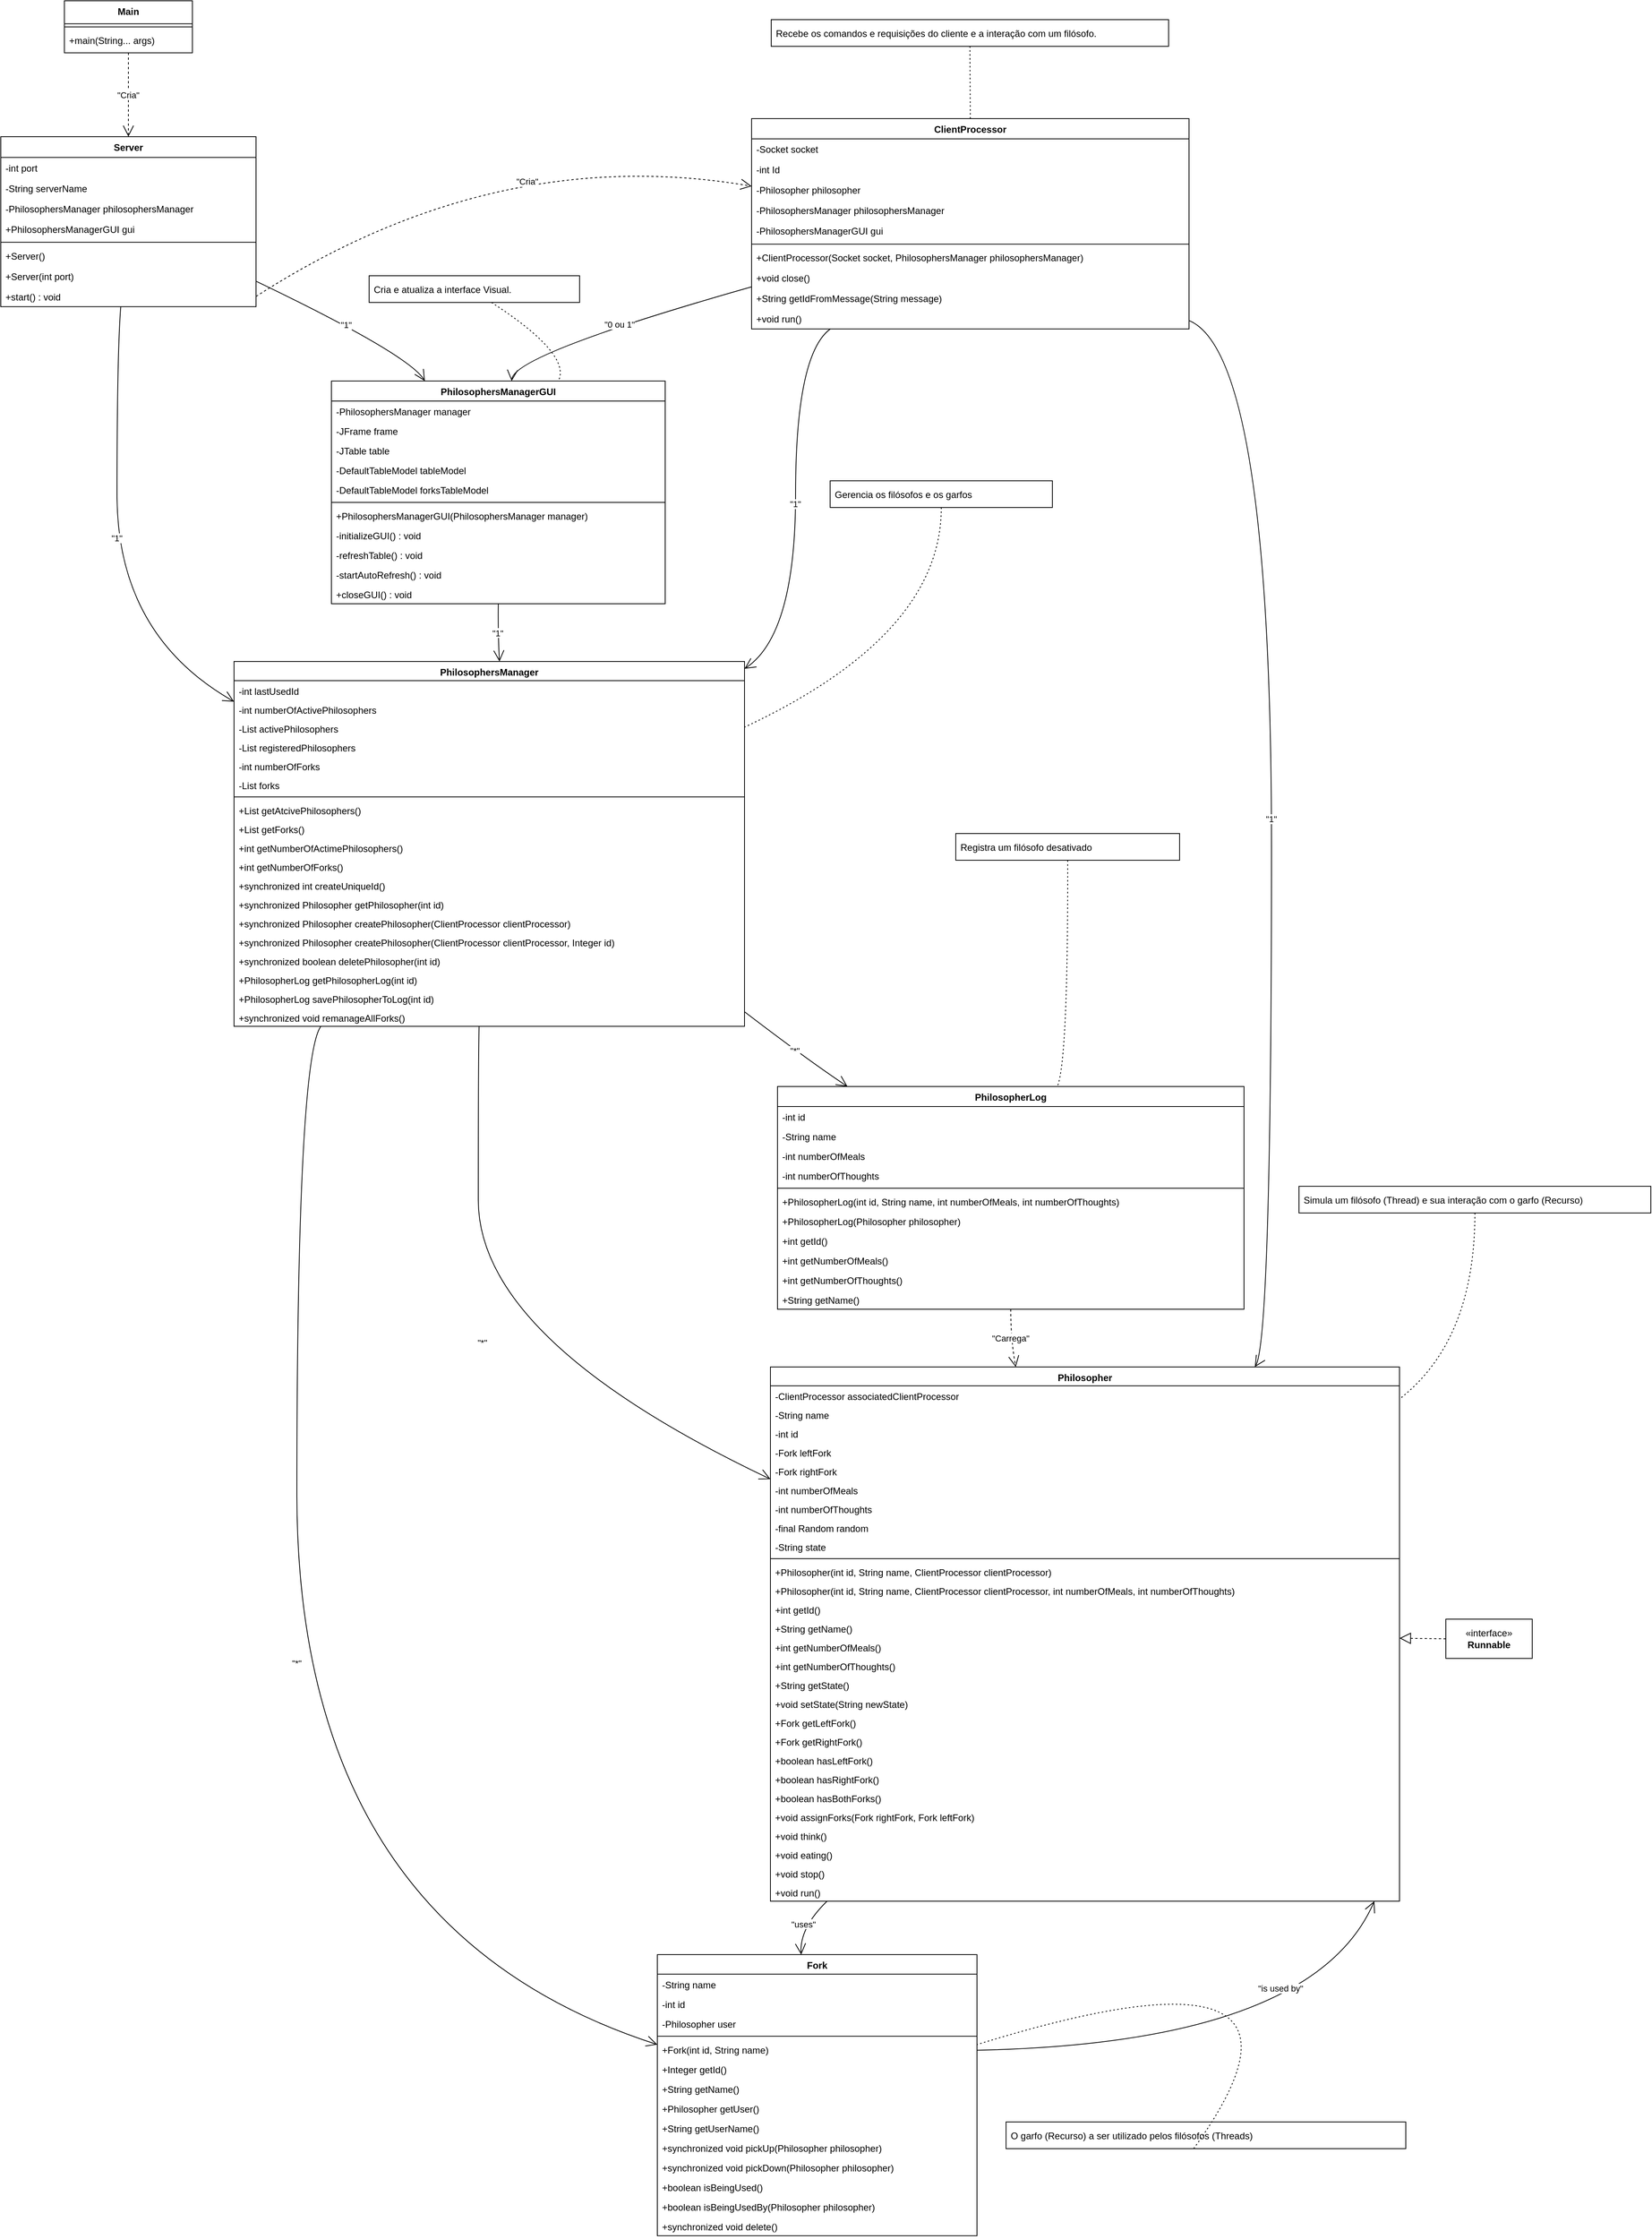 <mxfile version="25.0.3">
  <diagram name="Página-1" id="YRyBnxKj6c5U6Gf7_H00">
    <mxGraphModel grid="1" page="1" gridSize="10" guides="1" tooltips="1" connect="1" arrows="1" fold="1" pageScale="1" pageWidth="827" pageHeight="1169" math="0" shadow="0">
      <root>
        <mxCell id="0" />
        <mxCell id="1" parent="0" />
        <mxCell id="X-HKe35I3lniwbU3-LhG-38" value="Main" style="swimlane;fontStyle=1;align=center;verticalAlign=top;childLayout=stackLayout;horizontal=1;startSize=29.2;horizontalStack=0;resizeParent=1;resizeParentMax=0;resizeLast=0;collapsible=0;marginBottom=0;" vertex="1" parent="1">
          <mxGeometry x="171" y="520" width="163" height="66.2" as="geometry" />
        </mxCell>
        <mxCell id="X-HKe35I3lniwbU3-LhG-39" style="line;strokeWidth=1;fillColor=none;align=left;verticalAlign=middle;spacingTop=-1;spacingLeft=3;spacingRight=3;rotatable=0;labelPosition=right;points=[];portConstraint=eastwest;strokeColor=inherit;" vertex="1" parent="X-HKe35I3lniwbU3-LhG-38">
          <mxGeometry y="29.2" width="163" height="8" as="geometry" />
        </mxCell>
        <mxCell id="X-HKe35I3lniwbU3-LhG-40" value="+main(String... args)" style="text;strokeColor=none;fillColor=none;align=left;verticalAlign=top;spacingLeft=4;spacingRight=4;overflow=hidden;rotatable=0;points=[[0,0.5],[1,0.5]];portConstraint=eastwest;" vertex="1" parent="X-HKe35I3lniwbU3-LhG-38">
          <mxGeometry y="37.2" width="163" height="29" as="geometry" />
        </mxCell>
        <mxCell id="X-HKe35I3lniwbU3-LhG-41" value="Server" style="swimlane;fontStyle=1;align=center;verticalAlign=top;childLayout=stackLayout;horizontal=1;startSize=26.375;horizontalStack=0;resizeParent=1;resizeParentMax=0;resizeLast=0;collapsible=0;marginBottom=0;" vertex="1" parent="1">
          <mxGeometry x="90" y="693" width="325" height="216.375" as="geometry" />
        </mxCell>
        <mxCell id="X-HKe35I3lniwbU3-LhG-42" value="-int port" style="text;strokeColor=none;fillColor=none;align=left;verticalAlign=top;spacingLeft=4;spacingRight=4;overflow=hidden;rotatable=0;points=[[0,0.5],[1,0.5]];portConstraint=eastwest;" vertex="1" parent="X-HKe35I3lniwbU3-LhG-41">
          <mxGeometry y="26.375" width="325" height="26" as="geometry" />
        </mxCell>
        <mxCell id="X-HKe35I3lniwbU3-LhG-43" value="-String serverName" style="text;strokeColor=none;fillColor=none;align=left;verticalAlign=top;spacingLeft=4;spacingRight=4;overflow=hidden;rotatable=0;points=[[0,0.5],[1,0.5]];portConstraint=eastwest;" vertex="1" parent="X-HKe35I3lniwbU3-LhG-41">
          <mxGeometry y="52.375" width="325" height="26" as="geometry" />
        </mxCell>
        <mxCell id="X-HKe35I3lniwbU3-LhG-44" value="-PhilosophersManager philosophersManager" style="text;strokeColor=none;fillColor=none;align=left;verticalAlign=top;spacingLeft=4;spacingRight=4;overflow=hidden;rotatable=0;points=[[0,0.5],[1,0.5]];portConstraint=eastwest;" vertex="1" parent="X-HKe35I3lniwbU3-LhG-41">
          <mxGeometry y="78.375" width="325" height="26" as="geometry" />
        </mxCell>
        <mxCell id="X-HKe35I3lniwbU3-LhG-45" value="+PhilosophersManagerGUI gui" style="text;strokeColor=none;fillColor=none;align=left;verticalAlign=top;spacingLeft=4;spacingRight=4;overflow=hidden;rotatable=0;points=[[0,0.5],[1,0.5]];portConstraint=eastwest;" vertex="1" parent="X-HKe35I3lniwbU3-LhG-41">
          <mxGeometry y="104.375" width="325" height="26" as="geometry" />
        </mxCell>
        <mxCell id="X-HKe35I3lniwbU3-LhG-46" style="line;strokeWidth=1;fillColor=none;align=left;verticalAlign=middle;spacingTop=-1;spacingLeft=3;spacingRight=3;rotatable=0;labelPosition=right;points=[];portConstraint=eastwest;strokeColor=inherit;" vertex="1" parent="X-HKe35I3lniwbU3-LhG-41">
          <mxGeometry y="130.375" width="325" height="8" as="geometry" />
        </mxCell>
        <mxCell id="X-HKe35I3lniwbU3-LhG-47" value="+Server()" style="text;strokeColor=none;fillColor=none;align=left;verticalAlign=top;spacingLeft=4;spacingRight=4;overflow=hidden;rotatable=0;points=[[0,0.5],[1,0.5]];portConstraint=eastwest;" vertex="1" parent="X-HKe35I3lniwbU3-LhG-41">
          <mxGeometry y="138.375" width="325" height="26" as="geometry" />
        </mxCell>
        <mxCell id="X-HKe35I3lniwbU3-LhG-48" value="+Server(int port)" style="text;strokeColor=none;fillColor=none;align=left;verticalAlign=top;spacingLeft=4;spacingRight=4;overflow=hidden;rotatable=0;points=[[0,0.5],[1,0.5]];portConstraint=eastwest;" vertex="1" parent="X-HKe35I3lniwbU3-LhG-41">
          <mxGeometry y="164.375" width="325" height="26" as="geometry" />
        </mxCell>
        <mxCell id="X-HKe35I3lniwbU3-LhG-49" value="+start() : void" style="text;strokeColor=none;fillColor=none;align=left;verticalAlign=top;spacingLeft=4;spacingRight=4;overflow=hidden;rotatable=0;points=[[0,0.5],[1,0.5]];portConstraint=eastwest;" vertex="1" parent="X-HKe35I3lniwbU3-LhG-41">
          <mxGeometry y="190.375" width="325" height="26" as="geometry" />
        </mxCell>
        <mxCell id="X-HKe35I3lniwbU3-LhG-50" value="PhilosophersManagerGUI" style="swimlane;fontStyle=1;align=center;verticalAlign=top;childLayout=stackLayout;horizontal=1;startSize=25.455;horizontalStack=0;resizeParent=1;resizeParentMax=0;resizeLast=0;collapsible=0;marginBottom=0;" vertex="1" parent="1">
          <mxGeometry x="511" y="1004" width="425" height="283.455" as="geometry" />
        </mxCell>
        <mxCell id="X-HKe35I3lniwbU3-LhG-51" value="-PhilosophersManager manager" style="text;strokeColor=none;fillColor=none;align=left;verticalAlign=top;spacingLeft=4;spacingRight=4;overflow=hidden;rotatable=0;points=[[0,0.5],[1,0.5]];portConstraint=eastwest;" vertex="1" parent="X-HKe35I3lniwbU3-LhG-50">
          <mxGeometry y="25.455" width="425" height="25" as="geometry" />
        </mxCell>
        <mxCell id="X-HKe35I3lniwbU3-LhG-52" value="-JFrame frame" style="text;strokeColor=none;fillColor=none;align=left;verticalAlign=top;spacingLeft=4;spacingRight=4;overflow=hidden;rotatable=0;points=[[0,0.5],[1,0.5]];portConstraint=eastwest;" vertex="1" parent="X-HKe35I3lniwbU3-LhG-50">
          <mxGeometry y="50.455" width="425" height="25" as="geometry" />
        </mxCell>
        <mxCell id="X-HKe35I3lniwbU3-LhG-53" value="-JTable table" style="text;strokeColor=none;fillColor=none;align=left;verticalAlign=top;spacingLeft=4;spacingRight=4;overflow=hidden;rotatable=0;points=[[0,0.5],[1,0.5]];portConstraint=eastwest;" vertex="1" parent="X-HKe35I3lniwbU3-LhG-50">
          <mxGeometry y="75.455" width="425" height="25" as="geometry" />
        </mxCell>
        <mxCell id="X-HKe35I3lniwbU3-LhG-54" value="-DefaultTableModel tableModel" style="text;strokeColor=none;fillColor=none;align=left;verticalAlign=top;spacingLeft=4;spacingRight=4;overflow=hidden;rotatable=0;points=[[0,0.5],[1,0.5]];portConstraint=eastwest;" vertex="1" parent="X-HKe35I3lniwbU3-LhG-50">
          <mxGeometry y="100.455" width="425" height="25" as="geometry" />
        </mxCell>
        <mxCell id="X-HKe35I3lniwbU3-LhG-55" value="-DefaultTableModel forksTableModel" style="text;strokeColor=none;fillColor=none;align=left;verticalAlign=top;spacingLeft=4;spacingRight=4;overflow=hidden;rotatable=0;points=[[0,0.5],[1,0.5]];portConstraint=eastwest;" vertex="1" parent="X-HKe35I3lniwbU3-LhG-50">
          <mxGeometry y="125.455" width="425" height="25" as="geometry" />
        </mxCell>
        <mxCell id="X-HKe35I3lniwbU3-LhG-56" style="line;strokeWidth=1;fillColor=none;align=left;verticalAlign=middle;spacingTop=-1;spacingLeft=3;spacingRight=3;rotatable=0;labelPosition=right;points=[];portConstraint=eastwest;strokeColor=inherit;" vertex="1" parent="X-HKe35I3lniwbU3-LhG-50">
          <mxGeometry y="150.455" width="425" height="8" as="geometry" />
        </mxCell>
        <mxCell id="X-HKe35I3lniwbU3-LhG-57" value="+PhilosophersManagerGUI(PhilosophersManager manager)" style="text;strokeColor=none;fillColor=none;align=left;verticalAlign=top;spacingLeft=4;spacingRight=4;overflow=hidden;rotatable=0;points=[[0,0.5],[1,0.5]];portConstraint=eastwest;" vertex="1" parent="X-HKe35I3lniwbU3-LhG-50">
          <mxGeometry y="158.455" width="425" height="25" as="geometry" />
        </mxCell>
        <mxCell id="X-HKe35I3lniwbU3-LhG-58" value="-initializeGUI() : void" style="text;strokeColor=none;fillColor=none;align=left;verticalAlign=top;spacingLeft=4;spacingRight=4;overflow=hidden;rotatable=0;points=[[0,0.5],[1,0.5]];portConstraint=eastwest;" vertex="1" parent="X-HKe35I3lniwbU3-LhG-50">
          <mxGeometry y="183.455" width="425" height="25" as="geometry" />
        </mxCell>
        <mxCell id="X-HKe35I3lniwbU3-LhG-59" value="-refreshTable() : void" style="text;strokeColor=none;fillColor=none;align=left;verticalAlign=top;spacingLeft=4;spacingRight=4;overflow=hidden;rotatable=0;points=[[0,0.5],[1,0.5]];portConstraint=eastwest;" vertex="1" parent="X-HKe35I3lniwbU3-LhG-50">
          <mxGeometry y="208.455" width="425" height="25" as="geometry" />
        </mxCell>
        <mxCell id="X-HKe35I3lniwbU3-LhG-60" value="-startAutoRefresh() : void" style="text;strokeColor=none;fillColor=none;align=left;verticalAlign=top;spacingLeft=4;spacingRight=4;overflow=hidden;rotatable=0;points=[[0,0.5],[1,0.5]];portConstraint=eastwest;" vertex="1" parent="X-HKe35I3lniwbU3-LhG-50">
          <mxGeometry y="233.455" width="425" height="25" as="geometry" />
        </mxCell>
        <mxCell id="X-HKe35I3lniwbU3-LhG-61" value="+closeGUI() : void" style="text;strokeColor=none;fillColor=none;align=left;verticalAlign=top;spacingLeft=4;spacingRight=4;overflow=hidden;rotatable=0;points=[[0,0.5],[1,0.5]];portConstraint=eastwest;" vertex="1" parent="X-HKe35I3lniwbU3-LhG-50">
          <mxGeometry y="258.455" width="425" height="25" as="geometry" />
        </mxCell>
        <mxCell id="X-HKe35I3lniwbU3-LhG-62" value="PhilosophersManager" style="swimlane;fontStyle=1;align=center;verticalAlign=top;childLayout=stackLayout;horizontal=1;startSize=24.421;horizontalStack=0;resizeParent=1;resizeParentMax=0;resizeLast=0;collapsible=0;marginBottom=0;" vertex="1" parent="1">
          <mxGeometry x="387" y="1361" width="650" height="464.421" as="geometry" />
        </mxCell>
        <mxCell id="X-HKe35I3lniwbU3-LhG-63" value="-int lastUsedId" style="text;strokeColor=none;fillColor=none;align=left;verticalAlign=top;spacingLeft=4;spacingRight=4;overflow=hidden;rotatable=0;points=[[0,0.5],[1,0.5]];portConstraint=eastwest;" vertex="1" parent="X-HKe35I3lniwbU3-LhG-62">
          <mxGeometry y="24.421" width="650" height="24" as="geometry" />
        </mxCell>
        <mxCell id="X-HKe35I3lniwbU3-LhG-64" value="-int numberOfActivePhilosophers" style="text;strokeColor=none;fillColor=none;align=left;verticalAlign=top;spacingLeft=4;spacingRight=4;overflow=hidden;rotatable=0;points=[[0,0.5],[1,0.5]];portConstraint=eastwest;" vertex="1" parent="X-HKe35I3lniwbU3-LhG-62">
          <mxGeometry y="48.421" width="650" height="24" as="geometry" />
        </mxCell>
        <mxCell id="X-HKe35I3lniwbU3-LhG-65" value="-List activePhilosophers" style="text;strokeColor=none;fillColor=none;align=left;verticalAlign=top;spacingLeft=4;spacingRight=4;overflow=hidden;rotatable=0;points=[[0,0.5],[1,0.5]];portConstraint=eastwest;" vertex="1" parent="X-HKe35I3lniwbU3-LhG-62">
          <mxGeometry y="72.421" width="650" height="24" as="geometry" />
        </mxCell>
        <mxCell id="X-HKe35I3lniwbU3-LhG-66" value="-List registeredPhilosophers" style="text;strokeColor=none;fillColor=none;align=left;verticalAlign=top;spacingLeft=4;spacingRight=4;overflow=hidden;rotatable=0;points=[[0,0.5],[1,0.5]];portConstraint=eastwest;" vertex="1" parent="X-HKe35I3lniwbU3-LhG-62">
          <mxGeometry y="96.421" width="650" height="24" as="geometry" />
        </mxCell>
        <mxCell id="X-HKe35I3lniwbU3-LhG-67" value="-int numberOfForks" style="text;strokeColor=none;fillColor=none;align=left;verticalAlign=top;spacingLeft=4;spacingRight=4;overflow=hidden;rotatable=0;points=[[0,0.5],[1,0.5]];portConstraint=eastwest;" vertex="1" parent="X-HKe35I3lniwbU3-LhG-62">
          <mxGeometry y="120.421" width="650" height="24" as="geometry" />
        </mxCell>
        <mxCell id="X-HKe35I3lniwbU3-LhG-68" value="-List forks" style="text;strokeColor=none;fillColor=none;align=left;verticalAlign=top;spacingLeft=4;spacingRight=4;overflow=hidden;rotatable=0;points=[[0,0.5],[1,0.5]];portConstraint=eastwest;" vertex="1" parent="X-HKe35I3lniwbU3-LhG-62">
          <mxGeometry y="144.421" width="650" height="24" as="geometry" />
        </mxCell>
        <mxCell id="X-HKe35I3lniwbU3-LhG-69" style="line;strokeWidth=1;fillColor=none;align=left;verticalAlign=middle;spacingTop=-1;spacingLeft=3;spacingRight=3;rotatable=0;labelPosition=right;points=[];portConstraint=eastwest;strokeColor=inherit;" vertex="1" parent="X-HKe35I3lniwbU3-LhG-62">
          <mxGeometry y="168.421" width="650" height="8" as="geometry" />
        </mxCell>
        <mxCell id="X-HKe35I3lniwbU3-LhG-70" value="+List getAtcivePhilosophers()" style="text;strokeColor=none;fillColor=none;align=left;verticalAlign=top;spacingLeft=4;spacingRight=4;overflow=hidden;rotatable=0;points=[[0,0.5],[1,0.5]];portConstraint=eastwest;" vertex="1" parent="X-HKe35I3lniwbU3-LhG-62">
          <mxGeometry y="176.421" width="650" height="24" as="geometry" />
        </mxCell>
        <mxCell id="X-HKe35I3lniwbU3-LhG-71" value="+List getForks()" style="text;strokeColor=none;fillColor=none;align=left;verticalAlign=top;spacingLeft=4;spacingRight=4;overflow=hidden;rotatable=0;points=[[0,0.5],[1,0.5]];portConstraint=eastwest;" vertex="1" parent="X-HKe35I3lniwbU3-LhG-62">
          <mxGeometry y="200.421" width="650" height="24" as="geometry" />
        </mxCell>
        <mxCell id="X-HKe35I3lniwbU3-LhG-72" value="+int getNumberOfActimePhilosophers()" style="text;strokeColor=none;fillColor=none;align=left;verticalAlign=top;spacingLeft=4;spacingRight=4;overflow=hidden;rotatable=0;points=[[0,0.5],[1,0.5]];portConstraint=eastwest;" vertex="1" parent="X-HKe35I3lniwbU3-LhG-62">
          <mxGeometry y="224.421" width="650" height="24" as="geometry" />
        </mxCell>
        <mxCell id="X-HKe35I3lniwbU3-LhG-73" value="+int getNumberOfForks()" style="text;strokeColor=none;fillColor=none;align=left;verticalAlign=top;spacingLeft=4;spacingRight=4;overflow=hidden;rotatable=0;points=[[0,0.5],[1,0.5]];portConstraint=eastwest;" vertex="1" parent="X-HKe35I3lniwbU3-LhG-62">
          <mxGeometry y="248.421" width="650" height="24" as="geometry" />
        </mxCell>
        <mxCell id="X-HKe35I3lniwbU3-LhG-74" value="+synchronized int createUniqueId()" style="text;strokeColor=none;fillColor=none;align=left;verticalAlign=top;spacingLeft=4;spacingRight=4;overflow=hidden;rotatable=0;points=[[0,0.5],[1,0.5]];portConstraint=eastwest;" vertex="1" parent="X-HKe35I3lniwbU3-LhG-62">
          <mxGeometry y="272.421" width="650" height="24" as="geometry" />
        </mxCell>
        <mxCell id="X-HKe35I3lniwbU3-LhG-75" value="+synchronized Philosopher getPhilosopher(int id)" style="text;strokeColor=none;fillColor=none;align=left;verticalAlign=top;spacingLeft=4;spacingRight=4;overflow=hidden;rotatable=0;points=[[0,0.5],[1,0.5]];portConstraint=eastwest;" vertex="1" parent="X-HKe35I3lniwbU3-LhG-62">
          <mxGeometry y="296.421" width="650" height="24" as="geometry" />
        </mxCell>
        <mxCell id="X-HKe35I3lniwbU3-LhG-76" value="+synchronized Philosopher createPhilosopher(ClientProcessor clientProcessor)" style="text;strokeColor=none;fillColor=none;align=left;verticalAlign=top;spacingLeft=4;spacingRight=4;overflow=hidden;rotatable=0;points=[[0,0.5],[1,0.5]];portConstraint=eastwest;" vertex="1" parent="X-HKe35I3lniwbU3-LhG-62">
          <mxGeometry y="320.421" width="650" height="24" as="geometry" />
        </mxCell>
        <mxCell id="X-HKe35I3lniwbU3-LhG-77" value="+synchronized Philosopher createPhilosopher(ClientProcessor clientProcessor, Integer id)" style="text;strokeColor=none;fillColor=none;align=left;verticalAlign=top;spacingLeft=4;spacingRight=4;overflow=hidden;rotatable=0;points=[[0,0.5],[1,0.5]];portConstraint=eastwest;" vertex="1" parent="X-HKe35I3lniwbU3-LhG-62">
          <mxGeometry y="344.421" width="650" height="24" as="geometry" />
        </mxCell>
        <mxCell id="X-HKe35I3lniwbU3-LhG-78" value="+synchronized boolean deletePhilosopher(int id)" style="text;strokeColor=none;fillColor=none;align=left;verticalAlign=top;spacingLeft=4;spacingRight=4;overflow=hidden;rotatable=0;points=[[0,0.5],[1,0.5]];portConstraint=eastwest;" vertex="1" parent="X-HKe35I3lniwbU3-LhG-62">
          <mxGeometry y="368.421" width="650" height="24" as="geometry" />
        </mxCell>
        <mxCell id="X-HKe35I3lniwbU3-LhG-79" value="+PhilosopherLog getPhilosopherLog(int id)" style="text;strokeColor=none;fillColor=none;align=left;verticalAlign=top;spacingLeft=4;spacingRight=4;overflow=hidden;rotatable=0;points=[[0,0.5],[1,0.5]];portConstraint=eastwest;" vertex="1" parent="X-HKe35I3lniwbU3-LhG-62">
          <mxGeometry y="392.421" width="650" height="24" as="geometry" />
        </mxCell>
        <mxCell id="X-HKe35I3lniwbU3-LhG-80" value="+PhilosopherLog savePhilosopherToLog(int id)" style="text;strokeColor=none;fillColor=none;align=left;verticalAlign=top;spacingLeft=4;spacingRight=4;overflow=hidden;rotatable=0;points=[[0,0.5],[1,0.5]];portConstraint=eastwest;" vertex="1" parent="X-HKe35I3lniwbU3-LhG-62">
          <mxGeometry y="416.421" width="650" height="24" as="geometry" />
        </mxCell>
        <mxCell id="X-HKe35I3lniwbU3-LhG-81" value="+synchronized void remanageAllForks()" style="text;strokeColor=none;fillColor=none;align=left;verticalAlign=top;spacingLeft=4;spacingRight=4;overflow=hidden;rotatable=0;points=[[0,0.5],[1,0.5]];portConstraint=eastwest;" vertex="1" parent="X-HKe35I3lniwbU3-LhG-62">
          <mxGeometry y="440.421" width="650" height="24" as="geometry" />
        </mxCell>
        <mxCell id="X-HKe35I3lniwbU3-LhG-82" value="Philosopher" style="swimlane;fontStyle=1;align=center;verticalAlign=top;childLayout=stackLayout;horizontal=1;startSize=23.964;horizontalStack=0;resizeParent=1;resizeParentMax=0;resizeLast=0;collapsible=0;marginBottom=0;" vertex="1" parent="1">
          <mxGeometry x="1070" y="2259" width="801" height="679.964" as="geometry" />
        </mxCell>
        <mxCell id="X-HKe35I3lniwbU3-LhG-83" value="-ClientProcessor associatedClientProcessor" style="text;strokeColor=none;fillColor=none;align=left;verticalAlign=top;spacingLeft=4;spacingRight=4;overflow=hidden;rotatable=0;points=[[0,0.5],[1,0.5]];portConstraint=eastwest;" vertex="1" parent="X-HKe35I3lniwbU3-LhG-82">
          <mxGeometry y="23.964" width="801" height="24" as="geometry" />
        </mxCell>
        <mxCell id="X-HKe35I3lniwbU3-LhG-84" value="-String name" style="text;strokeColor=none;fillColor=none;align=left;verticalAlign=top;spacingLeft=4;spacingRight=4;overflow=hidden;rotatable=0;points=[[0,0.5],[1,0.5]];portConstraint=eastwest;" vertex="1" parent="X-HKe35I3lniwbU3-LhG-82">
          <mxGeometry y="47.964" width="801" height="24" as="geometry" />
        </mxCell>
        <mxCell id="X-HKe35I3lniwbU3-LhG-85" value="-int id" style="text;strokeColor=none;fillColor=none;align=left;verticalAlign=top;spacingLeft=4;spacingRight=4;overflow=hidden;rotatable=0;points=[[0,0.5],[1,0.5]];portConstraint=eastwest;" vertex="1" parent="X-HKe35I3lniwbU3-LhG-82">
          <mxGeometry y="71.964" width="801" height="24" as="geometry" />
        </mxCell>
        <mxCell id="X-HKe35I3lniwbU3-LhG-86" value="-Fork leftFork" style="text;strokeColor=none;fillColor=none;align=left;verticalAlign=top;spacingLeft=4;spacingRight=4;overflow=hidden;rotatable=0;points=[[0,0.5],[1,0.5]];portConstraint=eastwest;" vertex="1" parent="X-HKe35I3lniwbU3-LhG-82">
          <mxGeometry y="95.964" width="801" height="24" as="geometry" />
        </mxCell>
        <mxCell id="X-HKe35I3lniwbU3-LhG-87" value="-Fork rightFork" style="text;strokeColor=none;fillColor=none;align=left;verticalAlign=top;spacingLeft=4;spacingRight=4;overflow=hidden;rotatable=0;points=[[0,0.5],[1,0.5]];portConstraint=eastwest;" vertex="1" parent="X-HKe35I3lniwbU3-LhG-82">
          <mxGeometry y="119.964" width="801" height="24" as="geometry" />
        </mxCell>
        <mxCell id="X-HKe35I3lniwbU3-LhG-88" value="-int numberOfMeals" style="text;strokeColor=none;fillColor=none;align=left;verticalAlign=top;spacingLeft=4;spacingRight=4;overflow=hidden;rotatable=0;points=[[0,0.5],[1,0.5]];portConstraint=eastwest;" vertex="1" parent="X-HKe35I3lniwbU3-LhG-82">
          <mxGeometry y="143.964" width="801" height="24" as="geometry" />
        </mxCell>
        <mxCell id="X-HKe35I3lniwbU3-LhG-89" value="-int numberOfThoughts" style="text;strokeColor=none;fillColor=none;align=left;verticalAlign=top;spacingLeft=4;spacingRight=4;overflow=hidden;rotatable=0;points=[[0,0.5],[1,0.5]];portConstraint=eastwest;" vertex="1" parent="X-HKe35I3lniwbU3-LhG-82">
          <mxGeometry y="167.964" width="801" height="24" as="geometry" />
        </mxCell>
        <mxCell id="X-HKe35I3lniwbU3-LhG-90" value="-final Random random" style="text;strokeColor=none;fillColor=none;align=left;verticalAlign=top;spacingLeft=4;spacingRight=4;overflow=hidden;rotatable=0;points=[[0,0.5],[1,0.5]];portConstraint=eastwest;" vertex="1" parent="X-HKe35I3lniwbU3-LhG-82">
          <mxGeometry y="191.964" width="801" height="24" as="geometry" />
        </mxCell>
        <mxCell id="X-HKe35I3lniwbU3-LhG-91" value="-String state" style="text;strokeColor=none;fillColor=none;align=left;verticalAlign=top;spacingLeft=4;spacingRight=4;overflow=hidden;rotatable=0;points=[[0,0.5],[1,0.5]];portConstraint=eastwest;" vertex="1" parent="X-HKe35I3lniwbU3-LhG-82">
          <mxGeometry y="215.964" width="801" height="24" as="geometry" />
        </mxCell>
        <mxCell id="X-HKe35I3lniwbU3-LhG-92" style="line;strokeWidth=1;fillColor=none;align=left;verticalAlign=middle;spacingTop=-1;spacingLeft=3;spacingRight=3;rotatable=0;labelPosition=right;points=[];portConstraint=eastwest;strokeColor=inherit;" vertex="1" parent="X-HKe35I3lniwbU3-LhG-82">
          <mxGeometry y="239.964" width="801" height="8" as="geometry" />
        </mxCell>
        <mxCell id="X-HKe35I3lniwbU3-LhG-93" value="+Philosopher(int id, String name, ClientProcessor clientProcessor)" style="text;strokeColor=none;fillColor=none;align=left;verticalAlign=top;spacingLeft=4;spacingRight=4;overflow=hidden;rotatable=0;points=[[0,0.5],[1,0.5]];portConstraint=eastwest;" vertex="1" parent="X-HKe35I3lniwbU3-LhG-82">
          <mxGeometry y="247.964" width="801" height="24" as="geometry" />
        </mxCell>
        <mxCell id="X-HKe35I3lniwbU3-LhG-94" value="+Philosopher(int id, String name, ClientProcessor clientProcessor, int numberOfMeals, int numberOfThoughts)" style="text;strokeColor=none;fillColor=none;align=left;verticalAlign=top;spacingLeft=4;spacingRight=4;overflow=hidden;rotatable=0;points=[[0,0.5],[1,0.5]];portConstraint=eastwest;" vertex="1" parent="X-HKe35I3lniwbU3-LhG-82">
          <mxGeometry y="271.964" width="801" height="24" as="geometry" />
        </mxCell>
        <mxCell id="X-HKe35I3lniwbU3-LhG-95" value="+int getId()" style="text;strokeColor=none;fillColor=none;align=left;verticalAlign=top;spacingLeft=4;spacingRight=4;overflow=hidden;rotatable=0;points=[[0,0.5],[1,0.5]];portConstraint=eastwest;" vertex="1" parent="X-HKe35I3lniwbU3-LhG-82">
          <mxGeometry y="295.964" width="801" height="24" as="geometry" />
        </mxCell>
        <mxCell id="X-HKe35I3lniwbU3-LhG-96" value="+String getName()" style="text;strokeColor=none;fillColor=none;align=left;verticalAlign=top;spacingLeft=4;spacingRight=4;overflow=hidden;rotatable=0;points=[[0,0.5],[1,0.5]];portConstraint=eastwest;" vertex="1" parent="X-HKe35I3lniwbU3-LhG-82">
          <mxGeometry y="319.964" width="801" height="24" as="geometry" />
        </mxCell>
        <mxCell id="X-HKe35I3lniwbU3-LhG-97" value="+int getNumberOfMeals()" style="text;strokeColor=none;fillColor=none;align=left;verticalAlign=top;spacingLeft=4;spacingRight=4;overflow=hidden;rotatable=0;points=[[0,0.5],[1,0.5]];portConstraint=eastwest;" vertex="1" parent="X-HKe35I3lniwbU3-LhG-82">
          <mxGeometry y="343.964" width="801" height="24" as="geometry" />
        </mxCell>
        <mxCell id="X-HKe35I3lniwbU3-LhG-98" value="+int getNumberOfThoughts()" style="text;strokeColor=none;fillColor=none;align=left;verticalAlign=top;spacingLeft=4;spacingRight=4;overflow=hidden;rotatable=0;points=[[0,0.5],[1,0.5]];portConstraint=eastwest;" vertex="1" parent="X-HKe35I3lniwbU3-LhG-82">
          <mxGeometry y="367.964" width="801" height="24" as="geometry" />
        </mxCell>
        <mxCell id="X-HKe35I3lniwbU3-LhG-99" value="+String getState()" style="text;strokeColor=none;fillColor=none;align=left;verticalAlign=top;spacingLeft=4;spacingRight=4;overflow=hidden;rotatable=0;points=[[0,0.5],[1,0.5]];portConstraint=eastwest;" vertex="1" parent="X-HKe35I3lniwbU3-LhG-82">
          <mxGeometry y="391.964" width="801" height="24" as="geometry" />
        </mxCell>
        <mxCell id="X-HKe35I3lniwbU3-LhG-100" value="+void setState(String newState)" style="text;strokeColor=none;fillColor=none;align=left;verticalAlign=top;spacingLeft=4;spacingRight=4;overflow=hidden;rotatable=0;points=[[0,0.5],[1,0.5]];portConstraint=eastwest;" vertex="1" parent="X-HKe35I3lniwbU3-LhG-82">
          <mxGeometry y="415.964" width="801" height="24" as="geometry" />
        </mxCell>
        <mxCell id="X-HKe35I3lniwbU3-LhG-101" value="+Fork getLeftFork()" style="text;strokeColor=none;fillColor=none;align=left;verticalAlign=top;spacingLeft=4;spacingRight=4;overflow=hidden;rotatable=0;points=[[0,0.5],[1,0.5]];portConstraint=eastwest;" vertex="1" parent="X-HKe35I3lniwbU3-LhG-82">
          <mxGeometry y="439.964" width="801" height="24" as="geometry" />
        </mxCell>
        <mxCell id="X-HKe35I3lniwbU3-LhG-102" value="+Fork getRightFork()" style="text;strokeColor=none;fillColor=none;align=left;verticalAlign=top;spacingLeft=4;spacingRight=4;overflow=hidden;rotatable=0;points=[[0,0.5],[1,0.5]];portConstraint=eastwest;" vertex="1" parent="X-HKe35I3lniwbU3-LhG-82">
          <mxGeometry y="463.964" width="801" height="24" as="geometry" />
        </mxCell>
        <mxCell id="X-HKe35I3lniwbU3-LhG-103" value="+boolean hasLeftFork()" style="text;strokeColor=none;fillColor=none;align=left;verticalAlign=top;spacingLeft=4;spacingRight=4;overflow=hidden;rotatable=0;points=[[0,0.5],[1,0.5]];portConstraint=eastwest;" vertex="1" parent="X-HKe35I3lniwbU3-LhG-82">
          <mxGeometry y="487.964" width="801" height="24" as="geometry" />
        </mxCell>
        <mxCell id="X-HKe35I3lniwbU3-LhG-104" value="+boolean hasRightFork()" style="text;strokeColor=none;fillColor=none;align=left;verticalAlign=top;spacingLeft=4;spacingRight=4;overflow=hidden;rotatable=0;points=[[0,0.5],[1,0.5]];portConstraint=eastwest;" vertex="1" parent="X-HKe35I3lniwbU3-LhG-82">
          <mxGeometry y="511.964" width="801" height="24" as="geometry" />
        </mxCell>
        <mxCell id="X-HKe35I3lniwbU3-LhG-105" value="+boolean hasBothForks()" style="text;strokeColor=none;fillColor=none;align=left;verticalAlign=top;spacingLeft=4;spacingRight=4;overflow=hidden;rotatable=0;points=[[0,0.5],[1,0.5]];portConstraint=eastwest;" vertex="1" parent="X-HKe35I3lniwbU3-LhG-82">
          <mxGeometry y="535.964" width="801" height="24" as="geometry" />
        </mxCell>
        <mxCell id="X-HKe35I3lniwbU3-LhG-106" value="+void assignForks(Fork rightFork, Fork leftFork)" style="text;strokeColor=none;fillColor=none;align=left;verticalAlign=top;spacingLeft=4;spacingRight=4;overflow=hidden;rotatable=0;points=[[0,0.5],[1,0.5]];portConstraint=eastwest;" vertex="1" parent="X-HKe35I3lniwbU3-LhG-82">
          <mxGeometry y="559.964" width="801" height="24" as="geometry" />
        </mxCell>
        <mxCell id="X-HKe35I3lniwbU3-LhG-107" value="+void think()" style="text;strokeColor=none;fillColor=none;align=left;verticalAlign=top;spacingLeft=4;spacingRight=4;overflow=hidden;rotatable=0;points=[[0,0.5],[1,0.5]];portConstraint=eastwest;" vertex="1" parent="X-HKe35I3lniwbU3-LhG-82">
          <mxGeometry y="583.964" width="801" height="24" as="geometry" />
        </mxCell>
        <mxCell id="X-HKe35I3lniwbU3-LhG-108" value="+void eating()" style="text;strokeColor=none;fillColor=none;align=left;verticalAlign=top;spacingLeft=4;spacingRight=4;overflow=hidden;rotatable=0;points=[[0,0.5],[1,0.5]];portConstraint=eastwest;" vertex="1" parent="X-HKe35I3lniwbU3-LhG-82">
          <mxGeometry y="607.964" width="801" height="24" as="geometry" />
        </mxCell>
        <mxCell id="X-HKe35I3lniwbU3-LhG-109" value="+void stop()" style="text;strokeColor=none;fillColor=none;align=left;verticalAlign=top;spacingLeft=4;spacingRight=4;overflow=hidden;rotatable=0;points=[[0,0.5],[1,0.5]];portConstraint=eastwest;" vertex="1" parent="X-HKe35I3lniwbU3-LhG-82">
          <mxGeometry y="631.964" width="801" height="24" as="geometry" />
        </mxCell>
        <mxCell id="X-HKe35I3lniwbU3-LhG-110" value="+void run()" style="text;strokeColor=none;fillColor=none;align=left;verticalAlign=top;spacingLeft=4;spacingRight=4;overflow=hidden;rotatable=0;points=[[0,0.5],[1,0.5]];portConstraint=eastwest;" vertex="1" parent="X-HKe35I3lniwbU3-LhG-82">
          <mxGeometry y="655.964" width="801" height="24" as="geometry" />
        </mxCell>
        <mxCell id="X-HKe35I3lniwbU3-LhG-111" value="PhilosopherLog" style="swimlane;fontStyle=1;align=center;verticalAlign=top;childLayout=stackLayout;horizontal=1;startSize=25.455;horizontalStack=0;resizeParent=1;resizeParentMax=0;resizeLast=0;collapsible=0;marginBottom=0;" vertex="1" parent="1">
          <mxGeometry x="1079" y="1902" width="594" height="283.455" as="geometry" />
        </mxCell>
        <mxCell id="X-HKe35I3lniwbU3-LhG-112" value="-int id" style="text;strokeColor=none;fillColor=none;align=left;verticalAlign=top;spacingLeft=4;spacingRight=4;overflow=hidden;rotatable=0;points=[[0,0.5],[1,0.5]];portConstraint=eastwest;" vertex="1" parent="X-HKe35I3lniwbU3-LhG-111">
          <mxGeometry y="25.455" width="594" height="25" as="geometry" />
        </mxCell>
        <mxCell id="X-HKe35I3lniwbU3-LhG-113" value="-String name" style="text;strokeColor=none;fillColor=none;align=left;verticalAlign=top;spacingLeft=4;spacingRight=4;overflow=hidden;rotatable=0;points=[[0,0.5],[1,0.5]];portConstraint=eastwest;" vertex="1" parent="X-HKe35I3lniwbU3-LhG-111">
          <mxGeometry y="50.455" width="594" height="25" as="geometry" />
        </mxCell>
        <mxCell id="X-HKe35I3lniwbU3-LhG-114" value="-int numberOfMeals" style="text;strokeColor=none;fillColor=none;align=left;verticalAlign=top;spacingLeft=4;spacingRight=4;overflow=hidden;rotatable=0;points=[[0,0.5],[1,0.5]];portConstraint=eastwest;" vertex="1" parent="X-HKe35I3lniwbU3-LhG-111">
          <mxGeometry y="75.455" width="594" height="25" as="geometry" />
        </mxCell>
        <mxCell id="X-HKe35I3lniwbU3-LhG-115" value="-int numberOfThoughts" style="text;strokeColor=none;fillColor=none;align=left;verticalAlign=top;spacingLeft=4;spacingRight=4;overflow=hidden;rotatable=0;points=[[0,0.5],[1,0.5]];portConstraint=eastwest;" vertex="1" parent="X-HKe35I3lniwbU3-LhG-111">
          <mxGeometry y="100.455" width="594" height="25" as="geometry" />
        </mxCell>
        <mxCell id="X-HKe35I3lniwbU3-LhG-116" style="line;strokeWidth=1;fillColor=none;align=left;verticalAlign=middle;spacingTop=-1;spacingLeft=3;spacingRight=3;rotatable=0;labelPosition=right;points=[];portConstraint=eastwest;strokeColor=inherit;" vertex="1" parent="X-HKe35I3lniwbU3-LhG-111">
          <mxGeometry y="125.455" width="594" height="8" as="geometry" />
        </mxCell>
        <mxCell id="X-HKe35I3lniwbU3-LhG-117" value="+PhilosopherLog(int id, String name, int numberOfMeals, int numberOfThoughts)" style="text;strokeColor=none;fillColor=none;align=left;verticalAlign=top;spacingLeft=4;spacingRight=4;overflow=hidden;rotatable=0;points=[[0,0.5],[1,0.5]];portConstraint=eastwest;" vertex="1" parent="X-HKe35I3lniwbU3-LhG-111">
          <mxGeometry y="133.455" width="594" height="25" as="geometry" />
        </mxCell>
        <mxCell id="X-HKe35I3lniwbU3-LhG-118" value="+PhilosopherLog(Philosopher philosopher)" style="text;strokeColor=none;fillColor=none;align=left;verticalAlign=top;spacingLeft=4;spacingRight=4;overflow=hidden;rotatable=0;points=[[0,0.5],[1,0.5]];portConstraint=eastwest;" vertex="1" parent="X-HKe35I3lniwbU3-LhG-111">
          <mxGeometry y="158.455" width="594" height="25" as="geometry" />
        </mxCell>
        <mxCell id="X-HKe35I3lniwbU3-LhG-119" value="+int getId()" style="text;strokeColor=none;fillColor=none;align=left;verticalAlign=top;spacingLeft=4;spacingRight=4;overflow=hidden;rotatable=0;points=[[0,0.5],[1,0.5]];portConstraint=eastwest;" vertex="1" parent="X-HKe35I3lniwbU3-LhG-111">
          <mxGeometry y="183.455" width="594" height="25" as="geometry" />
        </mxCell>
        <mxCell id="X-HKe35I3lniwbU3-LhG-120" value="+int getNumberOfMeals()" style="text;strokeColor=none;fillColor=none;align=left;verticalAlign=top;spacingLeft=4;spacingRight=4;overflow=hidden;rotatable=0;points=[[0,0.5],[1,0.5]];portConstraint=eastwest;" vertex="1" parent="X-HKe35I3lniwbU3-LhG-111">
          <mxGeometry y="208.455" width="594" height="25" as="geometry" />
        </mxCell>
        <mxCell id="X-HKe35I3lniwbU3-LhG-121" value="+int getNumberOfThoughts()" style="text;strokeColor=none;fillColor=none;align=left;verticalAlign=top;spacingLeft=4;spacingRight=4;overflow=hidden;rotatable=0;points=[[0,0.5],[1,0.5]];portConstraint=eastwest;" vertex="1" parent="X-HKe35I3lniwbU3-LhG-111">
          <mxGeometry y="233.455" width="594" height="25" as="geometry" />
        </mxCell>
        <mxCell id="X-HKe35I3lniwbU3-LhG-122" value="+String getName()" style="text;strokeColor=none;fillColor=none;align=left;verticalAlign=top;spacingLeft=4;spacingRight=4;overflow=hidden;rotatable=0;points=[[0,0.5],[1,0.5]];portConstraint=eastwest;" vertex="1" parent="X-HKe35I3lniwbU3-LhG-111">
          <mxGeometry y="258.455" width="594" height="25" as="geometry" />
        </mxCell>
        <mxCell id="X-HKe35I3lniwbU3-LhG-123" value="Fork" style="swimlane;fontStyle=1;align=center;verticalAlign=top;childLayout=stackLayout;horizontal=1;startSize=24.929;horizontalStack=0;resizeParent=1;resizeParentMax=0;resizeLast=0;collapsible=0;marginBottom=0;" vertex="1" parent="1">
          <mxGeometry x="926" y="3007" width="407" height="357.929" as="geometry" />
        </mxCell>
        <mxCell id="X-HKe35I3lniwbU3-LhG-124" value="-String name" style="text;strokeColor=none;fillColor=none;align=left;verticalAlign=top;spacingLeft=4;spacingRight=4;overflow=hidden;rotatable=0;points=[[0,0.5],[1,0.5]];portConstraint=eastwest;" vertex="1" parent="X-HKe35I3lniwbU3-LhG-123">
          <mxGeometry y="24.929" width="407" height="25" as="geometry" />
        </mxCell>
        <mxCell id="X-HKe35I3lniwbU3-LhG-125" value="-int id" style="text;strokeColor=none;fillColor=none;align=left;verticalAlign=top;spacingLeft=4;spacingRight=4;overflow=hidden;rotatable=0;points=[[0,0.5],[1,0.5]];portConstraint=eastwest;" vertex="1" parent="X-HKe35I3lniwbU3-LhG-123">
          <mxGeometry y="49.929" width="407" height="25" as="geometry" />
        </mxCell>
        <mxCell id="X-HKe35I3lniwbU3-LhG-126" value="-Philosopher user" style="text;strokeColor=none;fillColor=none;align=left;verticalAlign=top;spacingLeft=4;spacingRight=4;overflow=hidden;rotatable=0;points=[[0,0.5],[1,0.5]];portConstraint=eastwest;" vertex="1" parent="X-HKe35I3lniwbU3-LhG-123">
          <mxGeometry y="74.929" width="407" height="25" as="geometry" />
        </mxCell>
        <mxCell id="X-HKe35I3lniwbU3-LhG-127" style="line;strokeWidth=1;fillColor=none;align=left;verticalAlign=middle;spacingTop=-1;spacingLeft=3;spacingRight=3;rotatable=0;labelPosition=right;points=[];portConstraint=eastwest;strokeColor=inherit;" vertex="1" parent="X-HKe35I3lniwbU3-LhG-123">
          <mxGeometry y="99.929" width="407" height="8" as="geometry" />
        </mxCell>
        <mxCell id="X-HKe35I3lniwbU3-LhG-128" value="+Fork(int id, String name)" style="text;strokeColor=none;fillColor=none;align=left;verticalAlign=top;spacingLeft=4;spacingRight=4;overflow=hidden;rotatable=0;points=[[0,0.5],[1,0.5]];portConstraint=eastwest;" vertex="1" parent="X-HKe35I3lniwbU3-LhG-123">
          <mxGeometry y="107.929" width="407" height="25" as="geometry" />
        </mxCell>
        <mxCell id="X-HKe35I3lniwbU3-LhG-129" value="+Integer getId()" style="text;strokeColor=none;fillColor=none;align=left;verticalAlign=top;spacingLeft=4;spacingRight=4;overflow=hidden;rotatable=0;points=[[0,0.5],[1,0.5]];portConstraint=eastwest;" vertex="1" parent="X-HKe35I3lniwbU3-LhG-123">
          <mxGeometry y="132.929" width="407" height="25" as="geometry" />
        </mxCell>
        <mxCell id="X-HKe35I3lniwbU3-LhG-130" value="+String getName()" style="text;strokeColor=none;fillColor=none;align=left;verticalAlign=top;spacingLeft=4;spacingRight=4;overflow=hidden;rotatable=0;points=[[0,0.5],[1,0.5]];portConstraint=eastwest;" vertex="1" parent="X-HKe35I3lniwbU3-LhG-123">
          <mxGeometry y="157.929" width="407" height="25" as="geometry" />
        </mxCell>
        <mxCell id="X-HKe35I3lniwbU3-LhG-131" value="+Philosopher getUser()" style="text;strokeColor=none;fillColor=none;align=left;verticalAlign=top;spacingLeft=4;spacingRight=4;overflow=hidden;rotatable=0;points=[[0,0.5],[1,0.5]];portConstraint=eastwest;" vertex="1" parent="X-HKe35I3lniwbU3-LhG-123">
          <mxGeometry y="182.929" width="407" height="25" as="geometry" />
        </mxCell>
        <mxCell id="X-HKe35I3lniwbU3-LhG-132" value="+String getUserName()" style="text;strokeColor=none;fillColor=none;align=left;verticalAlign=top;spacingLeft=4;spacingRight=4;overflow=hidden;rotatable=0;points=[[0,0.5],[1,0.5]];portConstraint=eastwest;" vertex="1" parent="X-HKe35I3lniwbU3-LhG-123">
          <mxGeometry y="207.929" width="407" height="25" as="geometry" />
        </mxCell>
        <mxCell id="X-HKe35I3lniwbU3-LhG-133" value="+synchronized void pickUp(Philosopher philosopher)" style="text;strokeColor=none;fillColor=none;align=left;verticalAlign=top;spacingLeft=4;spacingRight=4;overflow=hidden;rotatable=0;points=[[0,0.5],[1,0.5]];portConstraint=eastwest;" vertex="1" parent="X-HKe35I3lniwbU3-LhG-123">
          <mxGeometry y="232.929" width="407" height="25" as="geometry" />
        </mxCell>
        <mxCell id="X-HKe35I3lniwbU3-LhG-134" value="+synchronized void pickDown(Philosopher philosopher)" style="text;strokeColor=none;fillColor=none;align=left;verticalAlign=top;spacingLeft=4;spacingRight=4;overflow=hidden;rotatable=0;points=[[0,0.5],[1,0.5]];portConstraint=eastwest;" vertex="1" parent="X-HKe35I3lniwbU3-LhG-123">
          <mxGeometry y="257.929" width="407" height="25" as="geometry" />
        </mxCell>
        <mxCell id="X-HKe35I3lniwbU3-LhG-135" value="+boolean isBeingUsed()" style="text;strokeColor=none;fillColor=none;align=left;verticalAlign=top;spacingLeft=4;spacingRight=4;overflow=hidden;rotatable=0;points=[[0,0.5],[1,0.5]];portConstraint=eastwest;" vertex="1" parent="X-HKe35I3lniwbU3-LhG-123">
          <mxGeometry y="282.929" width="407" height="25" as="geometry" />
        </mxCell>
        <mxCell id="X-HKe35I3lniwbU3-LhG-136" value="+boolean isBeingUsedBy(Philosopher philosopher)" style="text;strokeColor=none;fillColor=none;align=left;verticalAlign=top;spacingLeft=4;spacingRight=4;overflow=hidden;rotatable=0;points=[[0,0.5],[1,0.5]];portConstraint=eastwest;" vertex="1" parent="X-HKe35I3lniwbU3-LhG-123">
          <mxGeometry y="307.929" width="407" height="25" as="geometry" />
        </mxCell>
        <mxCell id="X-HKe35I3lniwbU3-LhG-137" value="+synchronized void delete()" style="text;strokeColor=none;fillColor=none;align=left;verticalAlign=top;spacingLeft=4;spacingRight=4;overflow=hidden;rotatable=0;points=[[0,0.5],[1,0.5]];portConstraint=eastwest;" vertex="1" parent="X-HKe35I3lniwbU3-LhG-123">
          <mxGeometry y="332.929" width="407" height="25" as="geometry" />
        </mxCell>
        <mxCell id="X-HKe35I3lniwbU3-LhG-138" value="ClientProcessor" style="swimlane;fontStyle=1;align=center;verticalAlign=top;childLayout=stackLayout;horizontal=1;startSize=25.7;horizontalStack=0;resizeParent=1;resizeParentMax=0;resizeLast=0;collapsible=0;marginBottom=0;" vertex="1" parent="1">
          <mxGeometry x="1046" y="670" width="557" height="267.7" as="geometry" />
        </mxCell>
        <mxCell id="X-HKe35I3lniwbU3-LhG-139" value="-Socket socket" style="text;strokeColor=none;fillColor=none;align=left;verticalAlign=top;spacingLeft=4;spacingRight=4;overflow=hidden;rotatable=0;points=[[0,0.5],[1,0.5]];portConstraint=eastwest;" vertex="1" parent="X-HKe35I3lniwbU3-LhG-138">
          <mxGeometry y="25.7" width="557" height="26" as="geometry" />
        </mxCell>
        <mxCell id="X-HKe35I3lniwbU3-LhG-140" value="-int Id" style="text;strokeColor=none;fillColor=none;align=left;verticalAlign=top;spacingLeft=4;spacingRight=4;overflow=hidden;rotatable=0;points=[[0,0.5],[1,0.5]];portConstraint=eastwest;" vertex="1" parent="X-HKe35I3lniwbU3-LhG-138">
          <mxGeometry y="51.7" width="557" height="26" as="geometry" />
        </mxCell>
        <mxCell id="X-HKe35I3lniwbU3-LhG-141" value="-Philosopher philosopher" style="text;strokeColor=none;fillColor=none;align=left;verticalAlign=top;spacingLeft=4;spacingRight=4;overflow=hidden;rotatable=0;points=[[0,0.5],[1,0.5]];portConstraint=eastwest;" vertex="1" parent="X-HKe35I3lniwbU3-LhG-138">
          <mxGeometry y="77.7" width="557" height="26" as="geometry" />
        </mxCell>
        <mxCell id="X-HKe35I3lniwbU3-LhG-142" value="-PhilosophersManager philosophersManager" style="text;strokeColor=none;fillColor=none;align=left;verticalAlign=top;spacingLeft=4;spacingRight=4;overflow=hidden;rotatable=0;points=[[0,0.5],[1,0.5]];portConstraint=eastwest;" vertex="1" parent="X-HKe35I3lniwbU3-LhG-138">
          <mxGeometry y="103.7" width="557" height="26" as="geometry" />
        </mxCell>
        <mxCell id="X-HKe35I3lniwbU3-LhG-143" value="-PhilosophersManagerGUI gui" style="text;strokeColor=none;fillColor=none;align=left;verticalAlign=top;spacingLeft=4;spacingRight=4;overflow=hidden;rotatable=0;points=[[0,0.5],[1,0.5]];portConstraint=eastwest;" vertex="1" parent="X-HKe35I3lniwbU3-LhG-138">
          <mxGeometry y="129.7" width="557" height="26" as="geometry" />
        </mxCell>
        <mxCell id="X-HKe35I3lniwbU3-LhG-144" style="line;strokeWidth=1;fillColor=none;align=left;verticalAlign=middle;spacingTop=-1;spacingLeft=3;spacingRight=3;rotatable=0;labelPosition=right;points=[];portConstraint=eastwest;strokeColor=inherit;" vertex="1" parent="X-HKe35I3lniwbU3-LhG-138">
          <mxGeometry y="155.7" width="557" height="8" as="geometry" />
        </mxCell>
        <mxCell id="X-HKe35I3lniwbU3-LhG-145" value="+ClientProcessor(Socket socket, PhilosophersManager philosophersManager)" style="text;strokeColor=none;fillColor=none;align=left;verticalAlign=top;spacingLeft=4;spacingRight=4;overflow=hidden;rotatable=0;points=[[0,0.5],[1,0.5]];portConstraint=eastwest;" vertex="1" parent="X-HKe35I3lniwbU3-LhG-138">
          <mxGeometry y="163.7" width="557" height="26" as="geometry" />
        </mxCell>
        <mxCell id="X-HKe35I3lniwbU3-LhG-146" value="+void close()" style="text;strokeColor=none;fillColor=none;align=left;verticalAlign=top;spacingLeft=4;spacingRight=4;overflow=hidden;rotatable=0;points=[[0,0.5],[1,0.5]];portConstraint=eastwest;" vertex="1" parent="X-HKe35I3lniwbU3-LhG-138">
          <mxGeometry y="189.7" width="557" height="26" as="geometry" />
        </mxCell>
        <mxCell id="X-HKe35I3lniwbU3-LhG-147" value="+String getIdFromMessage(String message)" style="text;strokeColor=none;fillColor=none;align=left;verticalAlign=top;spacingLeft=4;spacingRight=4;overflow=hidden;rotatable=0;points=[[0,0.5],[1,0.5]];portConstraint=eastwest;" vertex="1" parent="X-HKe35I3lniwbU3-LhG-138">
          <mxGeometry y="215.7" width="557" height="26" as="geometry" />
        </mxCell>
        <mxCell id="X-HKe35I3lniwbU3-LhG-148" value="+void run()" style="text;strokeColor=none;fillColor=none;align=left;verticalAlign=top;spacingLeft=4;spacingRight=4;overflow=hidden;rotatable=0;points=[[0,0.5],[1,0.5]];portConstraint=eastwest;" vertex="1" parent="X-HKe35I3lniwbU3-LhG-138">
          <mxGeometry y="241.7" width="557" height="26" as="geometry" />
        </mxCell>
        <mxCell id="X-HKe35I3lniwbU3-LhG-149" value="Cria e atualiza a interface Visual." style="align=left;spacingLeft=4;" vertex="1" parent="1">
          <mxGeometry x="559" y="870" width="268" height="34" as="geometry" />
        </mxCell>
        <mxCell id="X-HKe35I3lniwbU3-LhG-150" value="Gerencia os filósofos e os garfos" style="align=left;spacingLeft=4;" vertex="1" parent="1">
          <mxGeometry x="1146" y="1131" width="283" height="34" as="geometry" />
        </mxCell>
        <mxCell id="X-HKe35I3lniwbU3-LhG-151" value="Simula um filósofo (Thread) e sua interação com o garfo (Recurso) " style="align=left;spacingLeft=4;" vertex="1" parent="1">
          <mxGeometry x="1743" y="2029" width="448" height="34" as="geometry" />
        </mxCell>
        <mxCell id="X-HKe35I3lniwbU3-LhG-152" value="Registra um filósofo desativado" style="align=left;spacingLeft=4;" vertex="1" parent="1">
          <mxGeometry x="1306" y="1580" width="285" height="34" as="geometry" />
        </mxCell>
        <mxCell id="X-HKe35I3lniwbU3-LhG-153" value="O garfo (Recurso) a ser utilizado pelos filósofos (Threads)" style="align=left;spacingLeft=4;" vertex="1" parent="1">
          <mxGeometry x="1370" y="3220" width="509" height="34" as="geometry" />
        </mxCell>
        <mxCell id="X-HKe35I3lniwbU3-LhG-154" value="Recebe os comandos e requisições do cliente e a interação com um filósofo." style="align=left;spacingLeft=4;" vertex="1" parent="1">
          <mxGeometry x="1071" y="544" width="506" height="34" as="geometry" />
        </mxCell>
        <mxCell id="X-HKe35I3lniwbU3-LhG-155" value="&quot;Cria&quot;" style="curved=1;startArrow=none;endArrow=open;endSize=12;exitX=0.5;exitY=1;entryX=0.5;entryY=0;rounded=0;dashed=1;" edge="1" parent="1" source="X-HKe35I3lniwbU3-LhG-38" target="X-HKe35I3lniwbU3-LhG-41">
          <mxGeometry relative="1" as="geometry">
            <Array as="points" />
          </mxGeometry>
        </mxCell>
        <mxCell id="X-HKe35I3lniwbU3-LhG-156" value="&quot;1&quot;" style="curved=1;startArrow=none;endArrow=open;endSize=12;exitX=1;exitY=0.85;entryX=0.28;entryY=0;rounded=0;" edge="1" parent="1" source="X-HKe35I3lniwbU3-LhG-41" target="X-HKe35I3lniwbU3-LhG-50">
          <mxGeometry relative="1" as="geometry">
            <Array as="points">
              <mxPoint x="609" y="970" />
            </Array>
          </mxGeometry>
        </mxCell>
        <mxCell id="X-HKe35I3lniwbU3-LhG-157" value="&quot;1&quot;" style="curved=1;startArrow=none;endArrow=open;endSize=12;exitX=0.47;exitY=1;entryX=0;entryY=0.11;rounded=0;" edge="1" parent="1" source="X-HKe35I3lniwbU3-LhG-41" target="X-HKe35I3lniwbU3-LhG-62">
          <mxGeometry relative="1" as="geometry">
            <Array as="points">
              <mxPoint x="238" y="970" />
              <mxPoint x="238" y="1327" />
            </Array>
          </mxGeometry>
        </mxCell>
        <mxCell id="X-HKe35I3lniwbU3-LhG-158" value="&quot;1&quot;" style="curved=1;startArrow=none;endArrow=open;endSize=12;exitX=0.5;exitY=1;entryX=0.52;entryY=0;rounded=0;" edge="1" parent="1" source="X-HKe35I3lniwbU3-LhG-50" target="X-HKe35I3lniwbU3-LhG-62">
          <mxGeometry relative="1" as="geometry">
            <Array as="points">
              <mxPoint x="723" y="1327" />
            </Array>
          </mxGeometry>
        </mxCell>
        <mxCell id="X-HKe35I3lniwbU3-LhG-159" value="&quot;*&quot;" style="curved=1;startArrow=none;endArrow=open;endSize=12;exitX=0.48;exitY=1;entryX=0;entryY=0.21;rounded=0;" edge="1" parent="1" source="X-HKe35I3lniwbU3-LhG-62" target="X-HKe35I3lniwbU3-LhG-82">
          <mxGeometry relative="1" as="geometry">
            <Array as="points">
              <mxPoint x="698" y="1868" />
              <mxPoint x="698" y="2225" />
            </Array>
          </mxGeometry>
        </mxCell>
        <mxCell id="X-HKe35I3lniwbU3-LhG-160" value="&quot;*&quot;" style="curved=1;startArrow=none;endArrow=open;endSize=12;exitX=0.17;exitY=1;entryX=0;entryY=0.32;rounded=0;" edge="1" parent="1" source="X-HKe35I3lniwbU3-LhG-62" target="X-HKe35I3lniwbU3-LhG-123">
          <mxGeometry relative="1" as="geometry">
            <Array as="points">
              <mxPoint x="467" y="1868" />
              <mxPoint x="467" y="2973" />
            </Array>
          </mxGeometry>
        </mxCell>
        <mxCell id="X-HKe35I3lniwbU3-LhG-161" value="&quot;*&quot;" style="curved=1;startArrow=none;endArrow=open;endSize=12;exitX=1;exitY=0.96;entryX=0.15;entryY=0;rounded=0;" edge="1" parent="1" source="X-HKe35I3lniwbU3-LhG-62" target="X-HKe35I3lniwbU3-LhG-111">
          <mxGeometry relative="1" as="geometry">
            <Array as="points">
              <mxPoint x="1117" y="1868" />
            </Array>
          </mxGeometry>
        </mxCell>
        <mxCell id="X-HKe35I3lniwbU3-LhG-162" value="&quot;Carrega&quot;" style="curved=1;startArrow=none;endArrow=open;endSize=12;exitX=0.5;exitY=1;entryX=0.39;entryY=0;rounded=0;dashed=1;" edge="1" parent="1" source="X-HKe35I3lniwbU3-LhG-111" target="X-HKe35I3lniwbU3-LhG-82">
          <mxGeometry x="-0.011" relative="1" as="geometry">
            <Array as="points">
              <mxPoint x="1376" y="2225" />
            </Array>
            <mxPoint as="offset" />
          </mxGeometry>
        </mxCell>
        <mxCell id="X-HKe35I3lniwbU3-LhG-163" value="&quot;uses&quot;" style="curved=1;startArrow=none;endArrow=open;endSize=12;exitX=0.09;exitY=1;entryX=0.45;entryY=0;rounded=0;" edge="1" parent="1" source="X-HKe35I3lniwbU3-LhG-82" target="X-HKe35I3lniwbU3-LhG-123">
          <mxGeometry relative="1" as="geometry">
            <Array as="points">
              <mxPoint x="1107" y="2973" />
            </Array>
          </mxGeometry>
        </mxCell>
        <mxCell id="X-HKe35I3lniwbU3-LhG-164" value="&quot;is used by&quot;" style="curved=1;startArrow=none;endArrow=open;endSize=12;exitX=1;exitY=0.34;entryX=0.96;entryY=1;rounded=0;" edge="1" parent="1" source="X-HKe35I3lniwbU3-LhG-123" target="X-HKe35I3lniwbU3-LhG-82">
          <mxGeometry x="0.522" y="65" relative="1" as="geometry">
            <Array as="points">
              <mxPoint x="1760" y="3120" />
            </Array>
            <mxPoint as="offset" />
          </mxGeometry>
        </mxCell>
        <mxCell id="X-HKe35I3lniwbU3-LhG-165" value="&quot;1&quot;" style="curved=1;startArrow=none;endArrow=open;endSize=12;exitX=0.18;exitY=1;entryX=1;entryY=0.02;rounded=0;" edge="1" parent="1" source="X-HKe35I3lniwbU3-LhG-138" target="X-HKe35I3lniwbU3-LhG-62">
          <mxGeometry relative="1" as="geometry">
            <Array as="points">
              <mxPoint x="1102" y="970" />
              <mxPoint x="1102" y="1327" />
            </Array>
          </mxGeometry>
        </mxCell>
        <mxCell id="X-HKe35I3lniwbU3-LhG-166" value="&quot;1&quot;" style="curved=1;startArrow=none;endArrow=open;endSize=12;exitX=1;exitY=0.96;entryX=0.77;entryY=0;rounded=0;" edge="1" parent="1" source="X-HKe35I3lniwbU3-LhG-138" target="X-HKe35I3lniwbU3-LhG-82">
          <mxGeometry relative="1" as="geometry">
            <Array as="points">
              <mxPoint x="1708" y="970" />
              <mxPoint x="1708" y="2225" />
            </Array>
          </mxGeometry>
        </mxCell>
        <mxCell id="X-HKe35I3lniwbU3-LhG-167" value="&quot;0 ou 1&quot;" style="curved=1;startArrow=none;endArrow=open;endSize=12;exitX=0;exitY=0.8;entryX=0.54;entryY=0;rounded=0;" edge="1" parent="1" source="X-HKe35I3lniwbU3-LhG-138" target="X-HKe35I3lniwbU3-LhG-50">
          <mxGeometry relative="1" as="geometry">
            <Array as="points">
              <mxPoint x="743" y="970" />
            </Array>
          </mxGeometry>
        </mxCell>
        <mxCell id="X-HKe35I3lniwbU3-LhG-168" value="" style="curved=1;dashed=1;dashPattern=2 3;startArrow=none;endArrow=none;exitX=0.58;exitY=0.99;entryX=0.68;entryY=0;rounded=0;" edge="1" parent="1" source="X-HKe35I3lniwbU3-LhG-149" target="X-HKe35I3lniwbU3-LhG-50">
          <mxGeometry relative="1" as="geometry">
            <Array as="points">
              <mxPoint x="817" y="970" />
            </Array>
          </mxGeometry>
        </mxCell>
        <mxCell id="X-HKe35I3lniwbU3-LhG-169" value="" style="curved=1;dashed=1;dashPattern=2 3;startArrow=none;endArrow=none;exitX=0.5;exitY=1;entryX=1;entryY=0.18;rounded=0;" edge="1" parent="1" source="X-HKe35I3lniwbU3-LhG-150" target="X-HKe35I3lniwbU3-LhG-62">
          <mxGeometry relative="1" as="geometry">
            <Array as="points">
              <mxPoint x="1288" y="1327" />
            </Array>
          </mxGeometry>
        </mxCell>
        <mxCell id="X-HKe35I3lniwbU3-LhG-170" value="" style="curved=1;dashed=1;dashPattern=2 3;startArrow=none;endArrow=none;exitX=0.5;exitY=1;entryX=1;entryY=0.06;rounded=0;" edge="1" parent="1" source="X-HKe35I3lniwbU3-LhG-151" target="X-HKe35I3lniwbU3-LhG-82">
          <mxGeometry relative="1" as="geometry">
            <Array as="points">
              <mxPoint x="1967" y="2225" />
            </Array>
          </mxGeometry>
        </mxCell>
        <mxCell id="X-HKe35I3lniwbU3-LhG-171" value="" style="curved=1;dashed=1;dashPattern=2 3;startArrow=none;endArrow=none;exitX=0.5;exitY=1;entryX=0.6;entryY=0;rounded=0;" edge="1" parent="1" source="X-HKe35I3lniwbU3-LhG-152" target="X-HKe35I3lniwbU3-LhG-111">
          <mxGeometry relative="1" as="geometry">
            <Array as="points">
              <mxPoint x="1449" y="1868" />
            </Array>
          </mxGeometry>
        </mxCell>
        <mxCell id="X-HKe35I3lniwbU3-LhG-172" value="" style="curved=1;dashed=1;dashPattern=2 3;startArrow=none;endArrow=none;exitX=0.47;exitY=0.99;entryX=1;entryY=0.32;rounded=0;" edge="1" parent="1" source="X-HKe35I3lniwbU3-LhG-153" target="X-HKe35I3lniwbU3-LhG-123">
          <mxGeometry relative="1" as="geometry">
            <Array as="points">
              <mxPoint x="1812" y="2973" />
            </Array>
          </mxGeometry>
        </mxCell>
        <mxCell id="X-HKe35I3lniwbU3-LhG-173" value="" style="curved=1;dashed=1;dashPattern=2 3;startArrow=none;endArrow=none;exitX=0.5;exitY=0.99;entryX=0.5;entryY=0;rounded=0;" edge="1" parent="1" source="X-HKe35I3lniwbU3-LhG-154" target="X-HKe35I3lniwbU3-LhG-138">
          <mxGeometry relative="1" as="geometry">
            <Array as="points" />
          </mxGeometry>
        </mxCell>
        <mxCell id="X-HKe35I3lniwbU3-LhG-174" value="&quot;Cria&quot;" style="endArrow=open;endSize=12;dashed=1;html=1;rounded=0;exitX=1;exitY=0.5;exitDx=0;exitDy=0;curved=1;" edge="1" parent="1" source="X-HKe35I3lniwbU3-LhG-49" target="X-HKe35I3lniwbU3-LhG-138">
          <mxGeometry x="0.184" y="-43" width="160" relative="1" as="geometry">
            <mxPoint x="520" y="580" as="sourcePoint" />
            <mxPoint x="680" y="580" as="targetPoint" />
            <Array as="points">
              <mxPoint x="720" y="700" />
            </Array>
            <mxPoint as="offset" />
          </mxGeometry>
        </mxCell>
        <mxCell id="X-HKe35I3lniwbU3-LhG-175" value="«interface»&lt;br&gt;&lt;b&gt;Runnable&lt;/b&gt;" style="html=1;whiteSpace=wrap;" vertex="1" parent="1">
          <mxGeometry x="1930" y="2580" width="110" height="50" as="geometry" />
        </mxCell>
        <mxCell id="X-HKe35I3lniwbU3-LhG-176" value="" style="endArrow=block;dashed=1;endFill=0;endSize=12;html=1;rounded=0;exitX=0;exitY=0.5;exitDx=0;exitDy=0;" edge="1" parent="1" source="X-HKe35I3lniwbU3-LhG-175" target="X-HKe35I3lniwbU3-LhG-82">
          <mxGeometry width="160" relative="1" as="geometry">
            <mxPoint x="1950" y="2490" as="sourcePoint" />
            <mxPoint x="1950" y="2640" as="targetPoint" />
          </mxGeometry>
        </mxCell>
      </root>
    </mxGraphModel>
  </diagram>
</mxfile>
